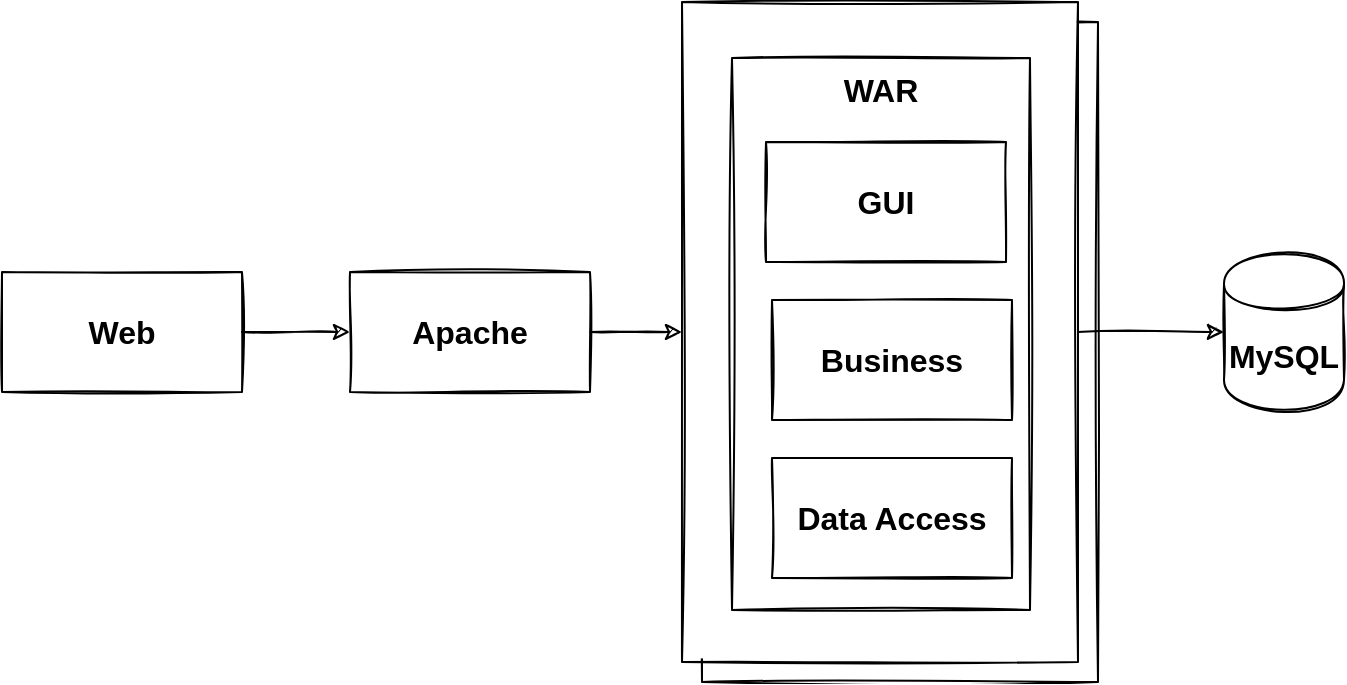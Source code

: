 <mxfile version="14.6.13" type="device"><diagram id="5arxnAvDjja4n5aA0R7i" name="Page-1"><mxGraphModel dx="1024" dy="592" grid="0" gridSize="10" guides="1" tooltips="1" connect="1" arrows="1" fold="1" page="0" pageScale="1" pageWidth="850" pageHeight="1100" math="0" shadow="0"><root><mxCell id="0"/><mxCell id="1" parent="0"/><mxCell id="jwbj9TM0H33NOJXducOR-11" value="" style="whiteSpace=wrap;html=1;rounded=0;fontSize=16;fontStyle=1;sketch=1;" vertex="1" parent="1"><mxGeometry x="488" y="110" width="198" height="330" as="geometry"/></mxCell><mxCell id="jwbj9TM0H33NOJXducOR-4" value="" style="edgeStyle=orthogonalEdgeStyle;rounded=0;sketch=1;orthogonalLoop=1;jettySize=auto;html=1;fontFamily=Helvetica;fontSize=16;" edge="1" parent="1" source="jwbj9TM0H33NOJXducOR-2" target="jwbj9TM0H33NOJXducOR-3"><mxGeometry relative="1" as="geometry"/></mxCell><mxCell id="jwbj9TM0H33NOJXducOR-2" value="Web" style="rounded=0;whiteSpace=wrap;html=1;sketch=1;fontStyle=1;fontSize=16;fontFamily=Helvetica;" vertex="1" parent="1"><mxGeometry x="138" y="235" width="120" height="60" as="geometry"/></mxCell><mxCell id="jwbj9TM0H33NOJXducOR-6" value="" style="edgeStyle=orthogonalEdgeStyle;rounded=0;sketch=1;orthogonalLoop=1;jettySize=auto;html=1;fontFamily=Helvetica;fontSize=16;" edge="1" parent="1" source="jwbj9TM0H33NOJXducOR-3" target="jwbj9TM0H33NOJXducOR-5"><mxGeometry relative="1" as="geometry"/></mxCell><mxCell id="jwbj9TM0H33NOJXducOR-3" value="Apache" style="rounded=0;whiteSpace=wrap;html=1;sketch=1;fontStyle=1;fontSize=16;fontFamily=Helvetica;" vertex="1" parent="1"><mxGeometry x="312" y="235" width="120" height="60" as="geometry"/></mxCell><mxCell id="jwbj9TM0H33NOJXducOR-14" value="" style="edgeStyle=orthogonalEdgeStyle;rounded=0;sketch=1;orthogonalLoop=1;jettySize=auto;html=1;fontFamily=Helvetica;fontSize=16;" edge="1" parent="1" source="jwbj9TM0H33NOJXducOR-5" target="jwbj9TM0H33NOJXducOR-13"><mxGeometry relative="1" as="geometry"/></mxCell><mxCell id="jwbj9TM0H33NOJXducOR-5" value="" style="whiteSpace=wrap;html=1;rounded=0;fontSize=16;fontStyle=1;sketch=1;" vertex="1" parent="1"><mxGeometry x="478" y="100" width="198" height="330" as="geometry"/></mxCell><mxCell id="jwbj9TM0H33NOJXducOR-7" value="WAR" style="rounded=0;whiteSpace=wrap;html=1;sketch=1;fontFamily=Helvetica;fontSize=16;verticalAlign=top;fontStyle=1" vertex="1" parent="1"><mxGeometry x="503" y="128" width="149" height="276" as="geometry"/></mxCell><mxCell id="jwbj9TM0H33NOJXducOR-8" value="GUI" style="rounded=0;whiteSpace=wrap;html=1;sketch=1;fontFamily=Helvetica;fontSize=16;fontStyle=1" vertex="1" parent="1"><mxGeometry x="520" y="170" width="120" height="60" as="geometry"/></mxCell><mxCell id="jwbj9TM0H33NOJXducOR-9" value="Business" style="rounded=0;whiteSpace=wrap;html=1;sketch=1;fontFamily=Helvetica;fontSize=16;fontStyle=1" vertex="1" parent="1"><mxGeometry x="523" y="249" width="120" height="60" as="geometry"/></mxCell><mxCell id="jwbj9TM0H33NOJXducOR-10" value="Data Access" style="rounded=0;whiteSpace=wrap;html=1;sketch=1;fontFamily=Helvetica;fontSize=16;fontStyle=1" vertex="1" parent="1"><mxGeometry x="523" y="328" width="120" height="60" as="geometry"/></mxCell><mxCell id="jwbj9TM0H33NOJXducOR-13" value="MySQL" style="shape=cylinder;whiteSpace=wrap;html=1;boundedLbl=1;backgroundOutline=1;rounded=0;fontSize=16;fontStyle=1;sketch=1;" vertex="1" parent="1"><mxGeometry x="749" y="225" width="60" height="80" as="geometry"/></mxCell></root></mxGraphModel></diagram></mxfile>